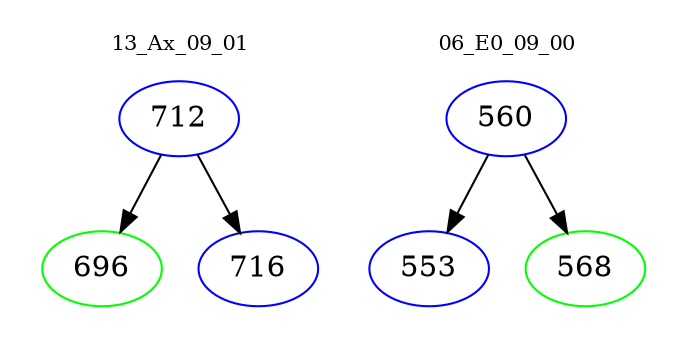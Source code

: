 digraph{
subgraph cluster_0 {
color = white
label = "13_Ax_09_01";
fontsize=10;
T0_712 [label="712", color="blue"]
T0_712 -> T0_696 [color="black"]
T0_696 [label="696", color="green"]
T0_712 -> T0_716 [color="black"]
T0_716 [label="716", color="blue"]
}
subgraph cluster_1 {
color = white
label = "06_E0_09_00";
fontsize=10;
T1_560 [label="560", color="blue"]
T1_560 -> T1_553 [color="black"]
T1_553 [label="553", color="blue"]
T1_560 -> T1_568 [color="black"]
T1_568 [label="568", color="green"]
}
}
